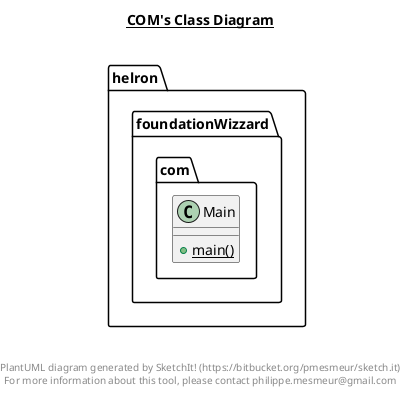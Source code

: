 @startuml

title __COM's Class Diagram__\n

  namespace helron.foundationWizzard.com {
    class helron.foundationWizzard.com.Main {
        {static} + main()
    }
  }
  



right footer


PlantUML diagram generated by SketchIt! (https://bitbucket.org/pmesmeur/sketch.it)
For more information about this tool, please contact philippe.mesmeur@gmail.com
endfooter

@enduml
